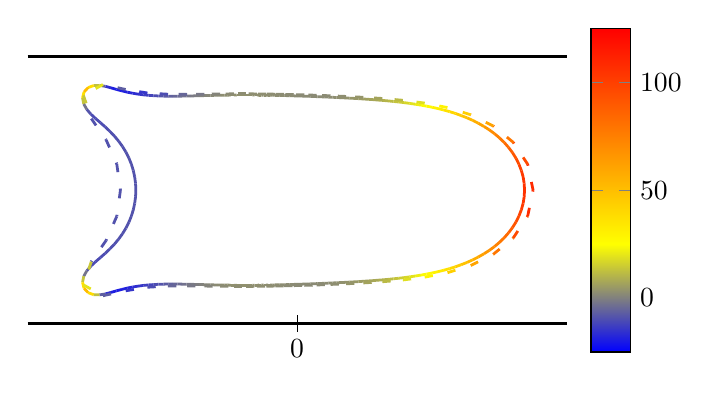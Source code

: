 \begin{tikzpicture}[scale=1.0]

\begin{axis}[
  hide axis,
  axis equal image,
  xmin = -05,
  xmax = +05,
  ymin = -3.0,
  ymax = +3.0,
  xtick = \empty,
  ytick = \empty,
  colorbar,
]

\addplot[line width=1pt,mesh,point meta=explicit,point meta min = -25, point meta max = 125]coordinates{
(-5.866e-01,1.759e+00) [2.99e+00]
(-6.272e-01,1.759e+00) [3.05e+00]
(-6.681e-01,1.76e+00) [3.1e+00]
(-7.094e-01,1.76e+00) [3.155e+00]
(-7.513e-01,1.761e+00) [3.197e+00]
(-7.939e-01,1.761e+00) [3.245e+00]
(-8.374e-01,1.762e+00) [3.277e+00]
(-8.821e-01,1.762e+00) [3.312e+00]
(-9.28e-01,1.762e+00) [3.328e+00]
(-9.753e-01,1.762e+00) [3.343e+00]
(-1.024e+00,1.762e+00) [3.334e+00]
(-1.074e+00,1.762e+00) [3.318e+00]
(-1.126e+00,1.762e+00) [3.271e+00]
(-1.18e+00,1.761e+00) [3.209e+00]
(-1.236e+00,1.761e+00) [3.107e+00]
(-1.293e+00,1.76e+00) [2.983e+00]
(-1.353e+00,1.759e+00) [2.809e+00]
(-1.414e+00,1.758e+00) [2.602e+00]
(-1.477e+00,1.757e+00) [2.336e+00]
(-1.543e+00,1.756e+00) [2.026e+00]
(-1.61e+00,1.754e+00) [1.645e+00]
(-1.68e+00,1.752e+00) [1.209e+00]
(-1.751e+00,1.751e+00) [6.883e-01]
(-1.825e+00,1.749e+00) [9.803e-02]
(-1.9e+00,1.747e+00) [-5.904e-01]
(-1.978e+00,1.745e+00) [-1.36e+00]
(-2.057e+00,1.744e+00) [-2.236e+00]
(-2.139e+00,1.742e+00) [-3.196e+00]
(-2.222e+00,1.741e+00) [-4.262e+00]
(-2.308e+00,1.74e+00) [-5.403e+00]
(-2.395e+00,1.741e+00) [-6.639e+00]
(-2.484e+00,1.742e+00) [-7.933e+00]
(-2.575e+00,1.745e+00) [-9.309e+00]
(-2.668e+00,1.75e+00) [-1.072e+01]
(-2.762e+00,1.757e+00) [-1.22e+01]
(-2.858e+00,1.766e+00) [-1.369e+01]
(-2.955e+00,1.779e+00) [-1.521e+01]
(-3.054e+00,1.795e+00) [-1.668e+01]
(-3.153e+00,1.815e+00) [-1.806e+01]
(-3.253e+00,1.839e+00) [-1.914e+01]
(-3.354e+00,1.866e+00) [-1.958e+01]
(-3.456e+00,1.895e+00) [-1.835e+01]
(-3.559e+00,1.923e+00) [-1.327e+01]
(-3.666e+00,1.941e+00) [1.249e-01]
(-3.776e+00,1.938e+00) [2.535e+01]
(-3.88e+00,1.9e+00) [5.152e+01]
(-3.956e+00,1.818e+00) [5.043e+01]
(-3.983e+00,1.708e+00) [2.432e+01]
(-3.961e+00,1.596e+00) [2.297e+00]
(-3.904e+00,1.495e+00) [-7.266e+00]
(-3.828e+00,1.407e+00) [-1.003e+01]
(-3.742e+00,1.327e+00) [-1.035e+01]
(-3.652e+00,1.249e+00) [-1.006e+01]
(-3.563e+00,1.171e+00) [-9.682e+00]
(-3.476e+00,1.088e+00) [-9.387e+00]
(-3.393e+00,1.001e+00) [-9.157e+00]
(-3.315e+00,9.083e-01) [-9.014e+00]
(-3.244e+00,8.096e-01) [-8.909e+00]
(-3.18e+00,7.054e-01) [-8.857e+00]
(-3.125e+00,5.961e-01) [-8.817e+00]
(-3.079e+00,4.824e-01) [-8.809e+00]
(-3.043e+00,3.65e-01) [-8.796e+00]
(-3.017e+00,2.449e-01) [-8.802e+00]
(-3.001e+00,1.229e-01) [-8.797e+00]
(-2.996e+00,-2.929e-09) [-8.804e+00]
(-3.001e+00,-1.229e-01) [-8.797e+00]
(-3.017e+00,-2.449e-01) [-8.802e+00]
(-3.043e+00,-3.65e-01) [-8.796e+00]
(-3.079e+00,-4.824e-01) [-8.809e+00]
(-3.125e+00,-5.961e-01) [-8.817e+00]
(-3.18e+00,-7.054e-01) [-8.857e+00]
(-3.244e+00,-8.096e-01) [-8.909e+00]
(-3.315e+00,-9.083e-01) [-9.014e+00]
(-3.393e+00,-1.001e+00) [-9.157e+00]
(-3.476e+00,-1.088e+00) [-9.387e+00]
(-3.563e+00,-1.171e+00) [-9.682e+00]
(-3.652e+00,-1.249e+00) [-1.006e+01]
(-3.742e+00,-1.327e+00) [-1.035e+01]
(-3.828e+00,-1.407e+00) [-1.003e+01]
(-3.904e+00,-1.495e+00) [-7.266e+00]
(-3.961e+00,-1.596e+00) [2.297e+00]
(-3.983e+00,-1.708e+00) [2.432e+01]
(-3.956e+00,-1.818e+00) [5.043e+01]
(-3.88e+00,-1.9e+00) [5.152e+01]
(-3.776e+00,-1.938e+00) [2.535e+01]
(-3.666e+00,-1.941e+00) [1.249e-01]
(-3.559e+00,-1.923e+00) [-1.327e+01]
(-3.456e+00,-1.895e+00) [-1.835e+01]
(-3.354e+00,-1.866e+00) [-1.958e+01]
(-3.253e+00,-1.839e+00) [-1.914e+01]
(-3.153e+00,-1.815e+00) [-1.806e+01]
(-3.054e+00,-1.795e+00) [-1.668e+01]
(-2.955e+00,-1.779e+00) [-1.521e+01]
(-2.858e+00,-1.766e+00) [-1.369e+01]
(-2.762e+00,-1.757e+00) [-1.22e+01]
(-2.668e+00,-1.75e+00) [-1.072e+01]
(-2.575e+00,-1.745e+00) [-9.309e+00]
(-2.484e+00,-1.742e+00) [-7.933e+00]
(-2.395e+00,-1.741e+00) [-6.639e+00]
(-2.308e+00,-1.74e+00) [-5.403e+00]
(-2.222e+00,-1.741e+00) [-4.262e+00]
(-2.139e+00,-1.742e+00) [-3.196e+00]
(-2.057e+00,-1.744e+00) [-2.236e+00]
(-1.978e+00,-1.745e+00) [-1.36e+00]
(-1.9e+00,-1.747e+00) [-5.904e-01]
(-1.825e+00,-1.749e+00) [9.803e-02]
(-1.751e+00,-1.751e+00) [6.883e-01]
(-1.68e+00,-1.752e+00) [1.209e+00]
(-1.61e+00,-1.754e+00) [1.645e+00]
(-1.543e+00,-1.756e+00) [2.026e+00]
(-1.477e+00,-1.757e+00) [2.336e+00]
(-1.414e+00,-1.758e+00) [2.602e+00]
(-1.353e+00,-1.759e+00) [2.809e+00]
(-1.293e+00,-1.76e+00) [2.983e+00]
(-1.236e+00,-1.761e+00) [3.107e+00]
(-1.18e+00,-1.761e+00) [3.209e+00]
(-1.126e+00,-1.762e+00) [3.271e+00]
(-1.074e+00,-1.762e+00) [3.318e+00]
(-1.024e+00,-1.762e+00) [3.334e+00]
(-9.753e-01,-1.762e+00) [3.343e+00]
(-9.28e-01,-1.762e+00) [3.328e+00]
(-8.821e-01,-1.762e+00) [3.312e+00]
(-8.374e-01,-1.762e+00) [3.277e+00]
(-7.939e-01,-1.761e+00) [3.245e+00]
(-7.513e-01,-1.761e+00) [3.197e+00]
(-7.094e-01,-1.76e+00) [3.155e+00]
(-6.681e-01,-1.76e+00) [3.1e+00]
(-6.272e-01,-1.759e+00) [3.05e+00]
(-5.866e-01,-1.759e+00) [2.99e+00]
(-5.459e-01,-1.758e+00) [2.936e+00]
(-5.051e-01,-1.758e+00) [2.871e+00]
(-4.638e-01,-1.757e+00) [2.812e+00]
(-4.219e-01,-1.756e+00) [2.744e+00]
(-3.793e-01,-1.755e+00) [2.682e+00]
(-3.358e-01,-1.754e+00) [2.611e+00]
(-2.911e-01,-1.753e+00) [2.547e+00]
(-2.453e-01,-1.752e+00) [2.477e+00]
(-1.98e-01,-1.751e+00) [2.413e+00]
(-1.493e-01,-1.749e+00) [2.347e+00]
(-9.898e-02,-1.748e+00) [2.29e+00]
(-4.701e-02,-1.746e+00) [2.233e+00]
(6.712e-03,-1.745e+00) [2.189e+00]
(6.224e-02,-1.743e+00) [2.151e+00]
(1.196e-01,-1.741e+00) [2.129e+00]
(1.789e-01,-1.739e+00) [2.118e+00]
(2.402e-01,-1.737e+00) [2.128e+00]
(3.034e-01,-1.734e+00) [2.155e+00]
(3.686e-01,-1.732e+00) [2.208e+00]
(4.358e-01,-1.729e+00) [2.286e+00]
(5.051e-01,-1.726e+00) [2.397e+00]
(5.763e-01,-1.723e+00) [2.541e+00]
(6.496e-01,-1.72e+00) [2.729e+00]
(7.249e-01,-1.716e+00) [2.962e+00]
(8.022e-01,-1.713e+00) [3.251e+00]
(8.815e-01,-1.709e+00) [3.6e+00]
(9.627e-01,-1.704e+00) [4.021e+00]
(1.046e+00,-1.7e+00) [4.517e+00]
(1.131e+00,-1.695e+00) [5.1e+00]
(1.218e+00,-1.689e+00) [5.777e+00]
(1.307e+00,-1.683e+00) [6.559e+00]
(1.397e+00,-1.677e+00) [7.455e+00]
(1.49e+00,-1.669e+00) [8.48e+00]
(1.584e+00,-1.662e+00) [9.644e+00]
(1.68e+00,-1.653e+00) [1.096e+01]
(1.777e+00,-1.643e+00) [1.245e+01]
(1.876e+00,-1.633e+00) [1.411e+01]
(1.977e+00,-1.621e+00) [1.597e+01]
(2.078e+00,-1.607e+00) [1.803e+01]
(2.181e+00,-1.592e+00) [2.029e+01]
(2.286e+00,-1.575e+00) [2.278e+01]
(2.391e+00,-1.556e+00) [2.55e+01]
(2.497e+00,-1.535e+00) [2.844e+01]
(2.604e+00,-1.511e+00) [3.16e+01]
(2.712e+00,-1.484e+00) [3.498e+01]
(2.82e+00,-1.454e+00) [3.857e+01]
(2.928e+00,-1.42e+00) [4.235e+01]
(3.035e+00,-1.381e+00) [4.629e+01]
(3.143e+00,-1.339e+00) [5.037e+01]
(3.249e+00,-1.291e+00) [5.456e+01]
(3.353e+00,-1.238e+00) [5.884e+01]
(3.456e+00,-1.179e+00) [6.318e+01]
(3.556e+00,-1.115e+00) [6.757e+01]
(3.653e+00,-1.044e+00) [7.199e+01]
(3.745e+00,-9.656e-01) [7.643e+01]
(3.832e+00,-8.81e-01) [8.086e+01]
(3.912e+00,-7.897e-01) [8.526e+01]
(3.985e+00,-6.918e-01) [8.956e+01]
(4.05e+00,-5.876e-01) [9.366e+01]
(4.104e+00,-4.777e-01) [9.74e+01]
(4.148e+00,-3.63e-01) [1.006e+02]
(4.181e+00,-2.443e-01) [1.031e+02]
(4.2e+00,-1.228e-01) [1.047e+02]
(4.207e+00,2.899e-09) [1.052e+02]
(4.2e+00,1.228e-01) [1.047e+02]
(4.181e+00,2.443e-01) [1.031e+02]
(4.148e+00,3.63e-01) [1.006e+02]
(4.104e+00,4.777e-01) [9.74e+01]
(4.05e+00,5.876e-01) [9.366e+01]
(3.985e+00,6.918e-01) [8.956e+01]
(3.912e+00,7.897e-01) [8.526e+01]
(3.832e+00,8.81e-01) [8.086e+01]
(3.745e+00,9.656e-01) [7.643e+01]
(3.653e+00,1.044e+00) [7.199e+01]
(3.556e+00,1.115e+00) [6.757e+01]
(3.456e+00,1.179e+00) [6.318e+01]
(3.353e+00,1.238e+00) [5.884e+01]
(3.249e+00,1.291e+00) [5.456e+01]
(3.143e+00,1.339e+00) [5.037e+01]
(3.035e+00,1.381e+00) [4.629e+01]
(2.928e+00,1.42e+00) [4.235e+01]
(2.82e+00,1.454e+00) [3.857e+01]
(2.712e+00,1.484e+00) [3.498e+01]
(2.604e+00,1.511e+00) [3.16e+01]
(2.497e+00,1.535e+00) [2.844e+01]
(2.391e+00,1.556e+00) [2.55e+01]
(2.286e+00,1.575e+00) [2.278e+01]
(2.181e+00,1.592e+00) [2.029e+01]
(2.078e+00,1.607e+00) [1.803e+01]
(1.977e+00,1.621e+00) [1.597e+01]
(1.876e+00,1.633e+00) [1.411e+01]
(1.777e+00,1.643e+00) [1.245e+01]
(1.68e+00,1.653e+00) [1.096e+01]
(1.584e+00,1.662e+00) [9.644e+00]
(1.49e+00,1.669e+00) [8.48e+00]
(1.397e+00,1.677e+00) [7.455e+00]
(1.307e+00,1.683e+00) [6.559e+00]
(1.218e+00,1.689e+00) [5.777e+00]
(1.131e+00,1.695e+00) [5.1e+00]
(1.046e+00,1.7e+00) [4.517e+00]
(9.627e-01,1.704e+00) [4.021e+00]
(8.815e-01,1.709e+00) [3.6e+00]
(8.022e-01,1.713e+00) [3.251e+00]
(7.249e-01,1.716e+00) [2.962e+00]
(6.496e-01,1.72e+00) [2.729e+00]
(5.763e-01,1.723e+00) [2.541e+00]
(5.051e-01,1.726e+00) [2.397e+00]
(4.358e-01,1.729e+00) [2.286e+00]
(3.686e-01,1.732e+00) [2.208e+00]
(3.034e-01,1.734e+00) [2.155e+00]
(2.402e-01,1.737e+00) [2.128e+00]
(1.789e-01,1.739e+00) [2.118e+00]
(1.196e-01,1.741e+00) [2.129e+00]
(6.224e-02,1.743e+00) [2.151e+00]
(6.712e-03,1.745e+00) [2.189e+00]
(-4.701e-02,1.746e+00) [2.233e+00]
(-9.898e-02,1.748e+00) [2.29e+00]
(-1.493e-01,1.749e+00) [2.347e+00]
(-1.98e-01,1.751e+00) [2.413e+00]
(-2.453e-01,1.752e+00) [2.477e+00]
(-2.911e-01,1.753e+00) [2.547e+00]
(-3.358e-01,1.754e+00) [2.611e+00]
(-3.793e-01,1.755e+00) [2.682e+00]
(-4.219e-01,1.756e+00) [2.744e+00]
(-4.638e-01,1.757e+00) [2.812e+00]
(-5.051e-01,1.758e+00) [2.871e+00]
(-5.459e-01,1.758e+00) [2.935e+00]
(-5.866e-01,1.759e+00) [2.99e+00]
};

\addplot[line width=1pt,loosely dashed,mesh,point meta=explicit,point meta min = -25, point meta max = 125]coordinates{
(-4.115e-01,1.778e+00) [2.446e+00]
(-5.761e-01,1.781e+00) [2.626e+00]
(-7.529e-01,1.783e+00) [2.766e+00]
(-9.513e-01,1.784e+00) [2.795e+00]
(-1.178e+00,1.784e+00) [2.536e+00]
(-1.435e+00,1.782e+00) [1.712e+00]
(-1.725e+00,1.778e+00) [1.224e-02]
(-2.047e+00,1.774e+00) [-2.947e+00]
(-2.4e+00,1.777e+00) [-7.28e+00]
(-2.781e+00,1.8e+00) [-1.244e+01]
(-3.184e+00,1.865e+00) [-1.648e+01]
(-3.605e+00,1.957e+00) [2.698e+00]
(-3.966e+00,1.756e+00) [3.688e+01]
(-3.821e+00,1.325e+00) [-8.761e+00]
(-3.546e+00,9.314e-01) [-9.038e+00]
(-3.349e+00,4.854e-01) [-8.706e+00]
(-3.281e+00,-1.11e-09) [-8.631e+00]
(-3.349e+00,-4.854e-01) [-8.706e+00]
(-3.546e+00,-9.314e-01) [-9.038e+00]
(-3.821e+00,-1.325e+00) [-8.761e+00]
(-3.966e+00,-1.756e+00) [3.688e+01]
(-3.605e+00,-1.957e+00) [2.698e+00]
(-3.184e+00,-1.865e+00) [-1.648e+01]
(-2.781e+00,-1.8e+00) [-1.244e+01]
(-2.4e+00,-1.777e+00) [-7.28e+00]
(-2.047e+00,-1.774e+00) [-2.947e+00]
(-1.725e+00,-1.778e+00) [1.224e-02]
(-1.435e+00,-1.782e+00) [1.712e+00]
(-1.178e+00,-1.784e+00) [2.536e+00]
(-9.513e-01,-1.784e+00) [2.795e+00]
(-7.529e-01,-1.783e+00) [2.766e+00]
(-5.761e-01,-1.781e+00) [2.626e+00]
(-4.115e-01,-1.778e+00) [2.447e+00]
(-2.469e-01,-1.774e+00) [2.249e+00]
(-7.016e-02,-1.77e+00) [2.056e+00]
(1.281e-01,-1.765e+00) [1.93e+00]
(3.54e-01,-1.758e+00) [1.975e+00]
(6.11e-01,-1.748e+00) [2.34e+00]
(9.001e-01,-1.736e+00) [3.274e+00]
(1.221e+00,-1.72e+00) [5.188e+00]
(1.573e+00,-1.698e+00) [8.612e+00]
(1.952e+00,-1.665e+00) [1.431e+01]
(2.357e+00,-1.613e+00) [2.311e+01]
(2.779e+00,-1.53e+00) [3.56e+01]
(3.209e+00,-1.397e+00) [5.152e+01]
(3.627e+00,-1.189e+00) [6.938e+01]
(3.998e+00,-8.854e-01) [8.757e+01]
(4.266e+00,-4.785e-01) [1.042e+02]
(4.365e+00,1.051e-09) [1.119e+02]
(4.266e+00,4.785e-01) [1.042e+02]
(3.998e+00,8.854e-01) [8.757e+01]
(3.627e+00,1.189e+00) [6.938e+01]
(3.209e+00,1.397e+00) [5.152e+01]
(2.779e+00,1.53e+00) [3.56e+01]
(2.357e+00,1.613e+00) [2.311e+01]
(1.952e+00,1.665e+00) [1.431e+01]
(1.573e+00,1.698e+00) [8.612e+00]
(1.221e+00,1.72e+00) [5.188e+00]
(9.001e-01,1.736e+00) [3.274e+00]
(6.11e-01,1.748e+00) [2.34e+00]
(3.54e-01,1.758e+00) [1.975e+00]
(1.281e-01,1.765e+00) [1.93e+00]
(-7.016e-02,1.77e+00) [2.056e+00]
(-2.469e-01,1.774e+00) [2.249e+00]
(-4.115e-01,1.778e+00) [2.446e+00]
};

\addplot[black,line width=1pt] coordinates{
  (-05,-2.47)
  (+05,-2.47)
};

\addplot[black,line width=1pt] coordinates{
  (-05,+2.47)
  (+05,+2.47)
};

\addplot[black,line width=0.2pt] coordinates{
  (+00,-2.32)
  (+00,-2.62)
};

\end{axis}

\node at (3.42,0.05) {$0$};


\end{tikzpicture}
